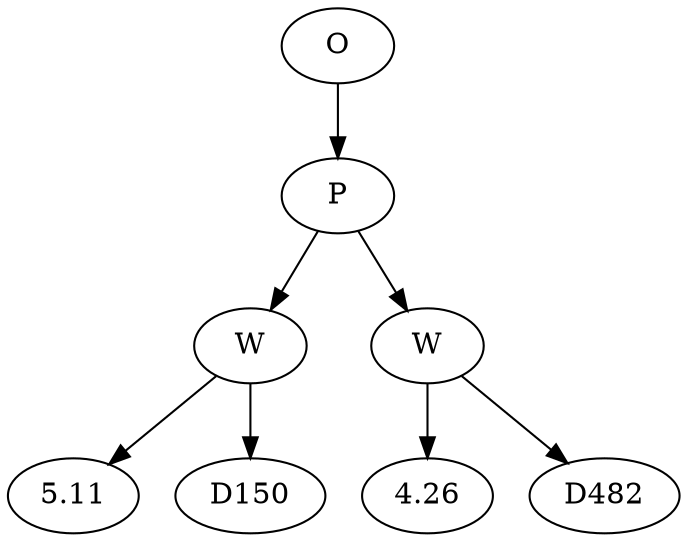 // Tree
digraph {
	15746923 [label=O]
	15746924 [label=P]
	15746923 -> 15746924
	15746925 [label=W]
	15746924 -> 15746925
	15746926 [label=5.11]
	15746925 -> 15746926
	15746927 [label=D150]
	15746925 -> 15746927
	15746928 [label=W]
	15746924 -> 15746928
	15746929 [label=4.26]
	15746928 -> 15746929
	15746930 [label=D482]
	15746928 -> 15746930
}
